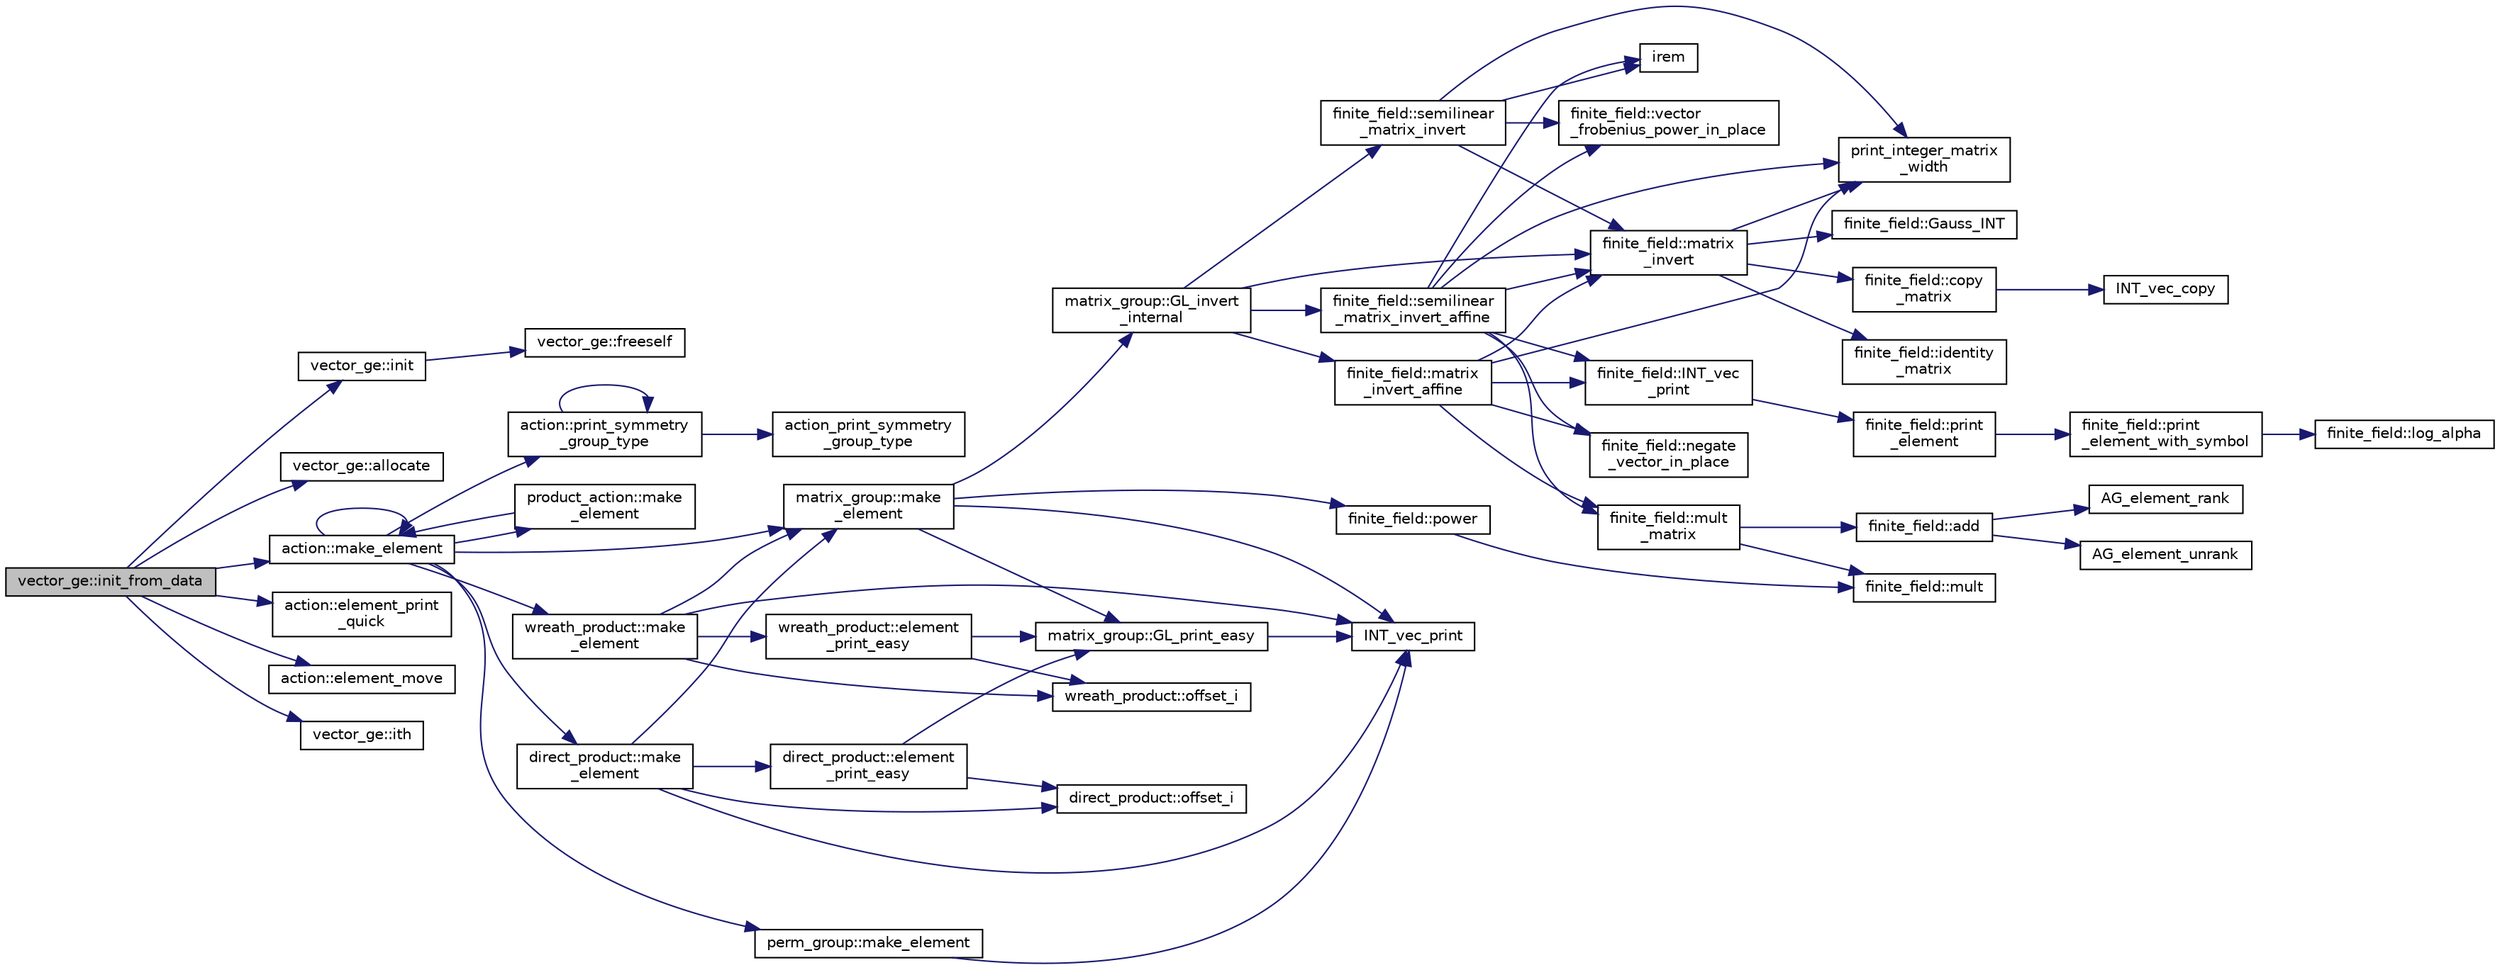 digraph "vector_ge::init_from_data"
{
  edge [fontname="Helvetica",fontsize="10",labelfontname="Helvetica",labelfontsize="10"];
  node [fontname="Helvetica",fontsize="10",shape=record];
  rankdir="LR";
  Node2228 [label="vector_ge::init_from_data",height=0.2,width=0.4,color="black", fillcolor="grey75", style="filled", fontcolor="black"];
  Node2228 -> Node2229 [color="midnightblue",fontsize="10",style="solid",fontname="Helvetica"];
  Node2229 [label="vector_ge::init",height=0.2,width=0.4,color="black", fillcolor="white", style="filled",URL="$d4/d6e/classvector__ge.html#afe1d6befd1f1501e6be34afbaa9d30a8"];
  Node2229 -> Node2230 [color="midnightblue",fontsize="10",style="solid",fontname="Helvetica"];
  Node2230 [label="vector_ge::freeself",height=0.2,width=0.4,color="black", fillcolor="white", style="filled",URL="$d4/d6e/classvector__ge.html#aa002e4b715cc73a9b8b367d29700b452"];
  Node2228 -> Node2231 [color="midnightblue",fontsize="10",style="solid",fontname="Helvetica"];
  Node2231 [label="vector_ge::allocate",height=0.2,width=0.4,color="black", fillcolor="white", style="filled",URL="$d4/d6e/classvector__ge.html#a35b062a9201b30f0a87bf87702d243ae"];
  Node2228 -> Node2232 [color="midnightblue",fontsize="10",style="solid",fontname="Helvetica"];
  Node2232 [label="action::make_element",height=0.2,width=0.4,color="black", fillcolor="white", style="filled",URL="$d2/d86/classaction.html#a920fa2a27583fb60bae10e7b282cdd1d"];
  Node2232 -> Node2233 [color="midnightblue",fontsize="10",style="solid",fontname="Helvetica"];
  Node2233 [label="product_action::make\l_element",height=0.2,width=0.4,color="black", fillcolor="white", style="filled",URL="$d8/d74/classproduct__action.html#a1d16f9f3a4be7b3ed6ce0825612a3cd8"];
  Node2233 -> Node2232 [color="midnightblue",fontsize="10",style="solid",fontname="Helvetica"];
  Node2232 -> Node2232 [color="midnightblue",fontsize="10",style="solid",fontname="Helvetica"];
  Node2232 -> Node2234 [color="midnightblue",fontsize="10",style="solid",fontname="Helvetica"];
  Node2234 [label="matrix_group::make\l_element",height=0.2,width=0.4,color="black", fillcolor="white", style="filled",URL="$d3/ded/classmatrix__group.html#adf67c0031ec58afbbc545e65a1cf6845"];
  Node2234 -> Node2235 [color="midnightblue",fontsize="10",style="solid",fontname="Helvetica"];
  Node2235 [label="INT_vec_print",height=0.2,width=0.4,color="black", fillcolor="white", style="filled",URL="$df/dbf/sajeeb_8_c.html#a79a5901af0b47dd0d694109543c027fe"];
  Node2234 -> Node2236 [color="midnightblue",fontsize="10",style="solid",fontname="Helvetica"];
  Node2236 [label="finite_field::power",height=0.2,width=0.4,color="black", fillcolor="white", style="filled",URL="$df/d5a/classfinite__field.html#a0437871b8f775f0b2d589188d9ad7e61"];
  Node2236 -> Node2237 [color="midnightblue",fontsize="10",style="solid",fontname="Helvetica"];
  Node2237 [label="finite_field::mult",height=0.2,width=0.4,color="black", fillcolor="white", style="filled",URL="$df/d5a/classfinite__field.html#a24fb5917aa6d4d656fd855b7f44a13b0"];
  Node2234 -> Node2238 [color="midnightblue",fontsize="10",style="solid",fontname="Helvetica"];
  Node2238 [label="matrix_group::GL_invert\l_internal",height=0.2,width=0.4,color="black", fillcolor="white", style="filled",URL="$d3/ded/classmatrix__group.html#ab2b9f8046dee535722e07a92ec3ab0b6"];
  Node2238 -> Node2239 [color="midnightblue",fontsize="10",style="solid",fontname="Helvetica"];
  Node2239 [label="finite_field::semilinear\l_matrix_invert",height=0.2,width=0.4,color="black", fillcolor="white", style="filled",URL="$df/d5a/classfinite__field.html#a940fec6a9c31b10eed2e8d37c5472d93"];
  Node2239 -> Node2240 [color="midnightblue",fontsize="10",style="solid",fontname="Helvetica"];
  Node2240 [label="print_integer_matrix\l_width",height=0.2,width=0.4,color="black", fillcolor="white", style="filled",URL="$d5/db4/io__and__os_8h.html#aa78f3e73fc2179251bd15adbcc31573f"];
  Node2239 -> Node2241 [color="midnightblue",fontsize="10",style="solid",fontname="Helvetica"];
  Node2241 [label="finite_field::matrix\l_invert",height=0.2,width=0.4,color="black", fillcolor="white", style="filled",URL="$df/d5a/classfinite__field.html#a4c017c0edc20fefef3da0db4ef4248f7"];
  Node2241 -> Node2240 [color="midnightblue",fontsize="10",style="solid",fontname="Helvetica"];
  Node2241 -> Node2242 [color="midnightblue",fontsize="10",style="solid",fontname="Helvetica"];
  Node2242 [label="finite_field::copy\l_matrix",height=0.2,width=0.4,color="black", fillcolor="white", style="filled",URL="$df/d5a/classfinite__field.html#a2bfe6d4feabc4f27d253c7702ef9b8cb"];
  Node2242 -> Node2243 [color="midnightblue",fontsize="10",style="solid",fontname="Helvetica"];
  Node2243 [label="INT_vec_copy",height=0.2,width=0.4,color="black", fillcolor="white", style="filled",URL="$df/dbf/sajeeb_8_c.html#ac2d875e27e009af6ec04d17254d11075"];
  Node2241 -> Node2244 [color="midnightblue",fontsize="10",style="solid",fontname="Helvetica"];
  Node2244 [label="finite_field::identity\l_matrix",height=0.2,width=0.4,color="black", fillcolor="white", style="filled",URL="$df/d5a/classfinite__field.html#a4688997f80b8721560bccec986c23413"];
  Node2241 -> Node2245 [color="midnightblue",fontsize="10",style="solid",fontname="Helvetica"];
  Node2245 [label="finite_field::Gauss_INT",height=0.2,width=0.4,color="black", fillcolor="white", style="filled",URL="$df/d5a/classfinite__field.html#adb676d2e80341b53751326e3a58beb11"];
  Node2239 -> Node2246 [color="midnightblue",fontsize="10",style="solid",fontname="Helvetica"];
  Node2246 [label="finite_field::vector\l_frobenius_power_in_place",height=0.2,width=0.4,color="black", fillcolor="white", style="filled",URL="$df/d5a/classfinite__field.html#ab56074024300775d943c7943d845df91"];
  Node2239 -> Node2247 [color="midnightblue",fontsize="10",style="solid",fontname="Helvetica"];
  Node2247 [label="irem",height=0.2,width=0.4,color="black", fillcolor="white", style="filled",URL="$de/dc5/algebra__and__number__theory_8h.html#ae753505dbf1e3a9adaaf2f0893dd8c6c"];
  Node2238 -> Node2241 [color="midnightblue",fontsize="10",style="solid",fontname="Helvetica"];
  Node2238 -> Node2248 [color="midnightblue",fontsize="10",style="solid",fontname="Helvetica"];
  Node2248 [label="finite_field::semilinear\l_matrix_invert_affine",height=0.2,width=0.4,color="black", fillcolor="white", style="filled",URL="$df/d5a/classfinite__field.html#a23db70e745bf22d230da684440e1fc59"];
  Node2248 -> Node2240 [color="midnightblue",fontsize="10",style="solid",fontname="Helvetica"];
  Node2248 -> Node2249 [color="midnightblue",fontsize="10",style="solid",fontname="Helvetica"];
  Node2249 [label="finite_field::INT_vec\l_print",height=0.2,width=0.4,color="black", fillcolor="white", style="filled",URL="$df/d5a/classfinite__field.html#a9c33a61dedc197e37b014b6f8dc07f06"];
  Node2249 -> Node2250 [color="midnightblue",fontsize="10",style="solid",fontname="Helvetica"];
  Node2250 [label="finite_field::print\l_element",height=0.2,width=0.4,color="black", fillcolor="white", style="filled",URL="$df/d5a/classfinite__field.html#ab7d1f59c043d7696b8b47c92d0fedad5"];
  Node2250 -> Node2251 [color="midnightblue",fontsize="10",style="solid",fontname="Helvetica"];
  Node2251 [label="finite_field::print\l_element_with_symbol",height=0.2,width=0.4,color="black", fillcolor="white", style="filled",URL="$df/d5a/classfinite__field.html#aa0180c961aa4a0a8934cb4dc82e38a4d"];
  Node2251 -> Node2252 [color="midnightblue",fontsize="10",style="solid",fontname="Helvetica"];
  Node2252 [label="finite_field::log_alpha",height=0.2,width=0.4,color="black", fillcolor="white", style="filled",URL="$df/d5a/classfinite__field.html#a446a83ae0d281ddf44215626f0097305"];
  Node2248 -> Node2241 [color="midnightblue",fontsize="10",style="solid",fontname="Helvetica"];
  Node2248 -> Node2247 [color="midnightblue",fontsize="10",style="solid",fontname="Helvetica"];
  Node2248 -> Node2246 [color="midnightblue",fontsize="10",style="solid",fontname="Helvetica"];
  Node2248 -> Node2253 [color="midnightblue",fontsize="10",style="solid",fontname="Helvetica"];
  Node2253 [label="finite_field::mult\l_matrix",height=0.2,width=0.4,color="black", fillcolor="white", style="filled",URL="$df/d5a/classfinite__field.html#a48517f15dfd7b21c37e0975855f1ada2"];
  Node2253 -> Node2254 [color="midnightblue",fontsize="10",style="solid",fontname="Helvetica"];
  Node2254 [label="finite_field::add",height=0.2,width=0.4,color="black", fillcolor="white", style="filled",URL="$df/d5a/classfinite__field.html#a8f12328a27500f3c7be0c849ebbc9d14"];
  Node2254 -> Node2255 [color="midnightblue",fontsize="10",style="solid",fontname="Helvetica"];
  Node2255 [label="AG_element_unrank",height=0.2,width=0.4,color="black", fillcolor="white", style="filled",URL="$d4/d67/geometry_8h.html#a4a33b86c87b2879b97cfa1327abe2885"];
  Node2254 -> Node2256 [color="midnightblue",fontsize="10",style="solid",fontname="Helvetica"];
  Node2256 [label="AG_element_rank",height=0.2,width=0.4,color="black", fillcolor="white", style="filled",URL="$d4/d67/geometry_8h.html#ab2ac908d07dd8038fd996e26bdc75c17"];
  Node2253 -> Node2237 [color="midnightblue",fontsize="10",style="solid",fontname="Helvetica"];
  Node2248 -> Node2257 [color="midnightblue",fontsize="10",style="solid",fontname="Helvetica"];
  Node2257 [label="finite_field::negate\l_vector_in_place",height=0.2,width=0.4,color="black", fillcolor="white", style="filled",URL="$df/d5a/classfinite__field.html#ad6a305338cfff6d22353ac03c5cd5e03"];
  Node2238 -> Node2258 [color="midnightblue",fontsize="10",style="solid",fontname="Helvetica"];
  Node2258 [label="finite_field::matrix\l_invert_affine",height=0.2,width=0.4,color="black", fillcolor="white", style="filled",URL="$df/d5a/classfinite__field.html#a716c202ca9fcee1911e330f4a5bdba38"];
  Node2258 -> Node2240 [color="midnightblue",fontsize="10",style="solid",fontname="Helvetica"];
  Node2258 -> Node2249 [color="midnightblue",fontsize="10",style="solid",fontname="Helvetica"];
  Node2258 -> Node2241 [color="midnightblue",fontsize="10",style="solid",fontname="Helvetica"];
  Node2258 -> Node2253 [color="midnightblue",fontsize="10",style="solid",fontname="Helvetica"];
  Node2258 -> Node2257 [color="midnightblue",fontsize="10",style="solid",fontname="Helvetica"];
  Node2234 -> Node2259 [color="midnightblue",fontsize="10",style="solid",fontname="Helvetica"];
  Node2259 [label="matrix_group::GL_print_easy",height=0.2,width=0.4,color="black", fillcolor="white", style="filled",URL="$d3/ded/classmatrix__group.html#a3e6f5c276210e8132523150fad82c57e"];
  Node2259 -> Node2235 [color="midnightblue",fontsize="10",style="solid",fontname="Helvetica"];
  Node2232 -> Node2260 [color="midnightblue",fontsize="10",style="solid",fontname="Helvetica"];
  Node2260 [label="wreath_product::make\l_element",height=0.2,width=0.4,color="black", fillcolor="white", style="filled",URL="$d8/dfa/classwreath__product.html#ac47838a579877034b1d2b4cd897625c1"];
  Node2260 -> Node2235 [color="midnightblue",fontsize="10",style="solid",fontname="Helvetica"];
  Node2260 -> Node2234 [color="midnightblue",fontsize="10",style="solid",fontname="Helvetica"];
  Node2260 -> Node2261 [color="midnightblue",fontsize="10",style="solid",fontname="Helvetica"];
  Node2261 [label="wreath_product::offset_i",height=0.2,width=0.4,color="black", fillcolor="white", style="filled",URL="$d8/dfa/classwreath__product.html#a081d6eed767bdd84bc74e555815641c6"];
  Node2260 -> Node2262 [color="midnightblue",fontsize="10",style="solid",fontname="Helvetica"];
  Node2262 [label="wreath_product::element\l_print_easy",height=0.2,width=0.4,color="black", fillcolor="white", style="filled",URL="$d8/dfa/classwreath__product.html#aa1e82da5d4c019c0756b8ebf417ee9dc"];
  Node2262 -> Node2259 [color="midnightblue",fontsize="10",style="solid",fontname="Helvetica"];
  Node2262 -> Node2261 [color="midnightblue",fontsize="10",style="solid",fontname="Helvetica"];
  Node2232 -> Node2263 [color="midnightblue",fontsize="10",style="solid",fontname="Helvetica"];
  Node2263 [label="direct_product::make\l_element",height=0.2,width=0.4,color="black", fillcolor="white", style="filled",URL="$dc/daf/classdirect__product.html#a776efa4be66f9b0481d1f012a14c9dde"];
  Node2263 -> Node2235 [color="midnightblue",fontsize="10",style="solid",fontname="Helvetica"];
  Node2263 -> Node2234 [color="midnightblue",fontsize="10",style="solid",fontname="Helvetica"];
  Node2263 -> Node2264 [color="midnightblue",fontsize="10",style="solid",fontname="Helvetica"];
  Node2264 [label="direct_product::offset_i",height=0.2,width=0.4,color="black", fillcolor="white", style="filled",URL="$dc/daf/classdirect__product.html#a2ec3643bd7223e53c00451d1fe832f20"];
  Node2263 -> Node2265 [color="midnightblue",fontsize="10",style="solid",fontname="Helvetica"];
  Node2265 [label="direct_product::element\l_print_easy",height=0.2,width=0.4,color="black", fillcolor="white", style="filled",URL="$dc/daf/classdirect__product.html#a532daead19e5c7977ce9928dafab79ac"];
  Node2265 -> Node2259 [color="midnightblue",fontsize="10",style="solid",fontname="Helvetica"];
  Node2265 -> Node2264 [color="midnightblue",fontsize="10",style="solid",fontname="Helvetica"];
  Node2232 -> Node2266 [color="midnightblue",fontsize="10",style="solid",fontname="Helvetica"];
  Node2266 [label="perm_group::make_element",height=0.2,width=0.4,color="black", fillcolor="white", style="filled",URL="$df/d0a/classperm__group.html#a52c1c9e55966809c1e30aad80df87774"];
  Node2266 -> Node2235 [color="midnightblue",fontsize="10",style="solid",fontname="Helvetica"];
  Node2232 -> Node2267 [color="midnightblue",fontsize="10",style="solid",fontname="Helvetica"];
  Node2267 [label="action::print_symmetry\l_group_type",height=0.2,width=0.4,color="black", fillcolor="white", style="filled",URL="$d2/d86/classaction.html#aed811766c7e64fe2c853df8b0b67aa6e"];
  Node2267 -> Node2268 [color="midnightblue",fontsize="10",style="solid",fontname="Helvetica"];
  Node2268 [label="action_print_symmetry\l_group_type",height=0.2,width=0.4,color="black", fillcolor="white", style="filled",URL="$d5/d90/action__global_8_c.html#a03666b9440c4962148eba7905b9f843c"];
  Node2267 -> Node2267 [color="midnightblue",fontsize="10",style="solid",fontname="Helvetica"];
  Node2228 -> Node2269 [color="midnightblue",fontsize="10",style="solid",fontname="Helvetica"];
  Node2269 [label="action::element_print\l_quick",height=0.2,width=0.4,color="black", fillcolor="white", style="filled",URL="$d2/d86/classaction.html#a4844680cf6750396f76494a28655265b"];
  Node2228 -> Node2270 [color="midnightblue",fontsize="10",style="solid",fontname="Helvetica"];
  Node2270 [label="action::element_move",height=0.2,width=0.4,color="black", fillcolor="white", style="filled",URL="$d2/d86/classaction.html#a550947491bbb534d3d7951f50198a874"];
  Node2228 -> Node2271 [color="midnightblue",fontsize="10",style="solid",fontname="Helvetica"];
  Node2271 [label="vector_ge::ith",height=0.2,width=0.4,color="black", fillcolor="white", style="filled",URL="$d4/d6e/classvector__ge.html#a1ff002e8b746a9beb119d57dcd4a15ff"];
}
